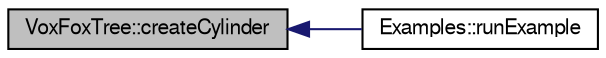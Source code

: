 digraph "VoxFoxTree::createCylinder"
{
  edge [fontname="FreeSans",fontsize="10",labelfontname="FreeSans",labelfontsize="10"];
  node [fontname="FreeSans",fontsize="10",shape=record];
  rankdir="LR";
  Node1 [label="VoxFoxTree::createCylinder",height=0.2,width=0.4,color="black", fillcolor="grey75", style="filled", fontcolor="black"];
  Node1 -> Node2 [dir="back",color="midnightblue",fontsize="10",style="solid",fontname="FreeSans"];
  Node2 [label="Examples::runExample",height=0.2,width=0.4,color="black", fillcolor="white", style="filled",URL="$class_examples.html#a2bab39dc5de11db09c101d734b230185"];
}

